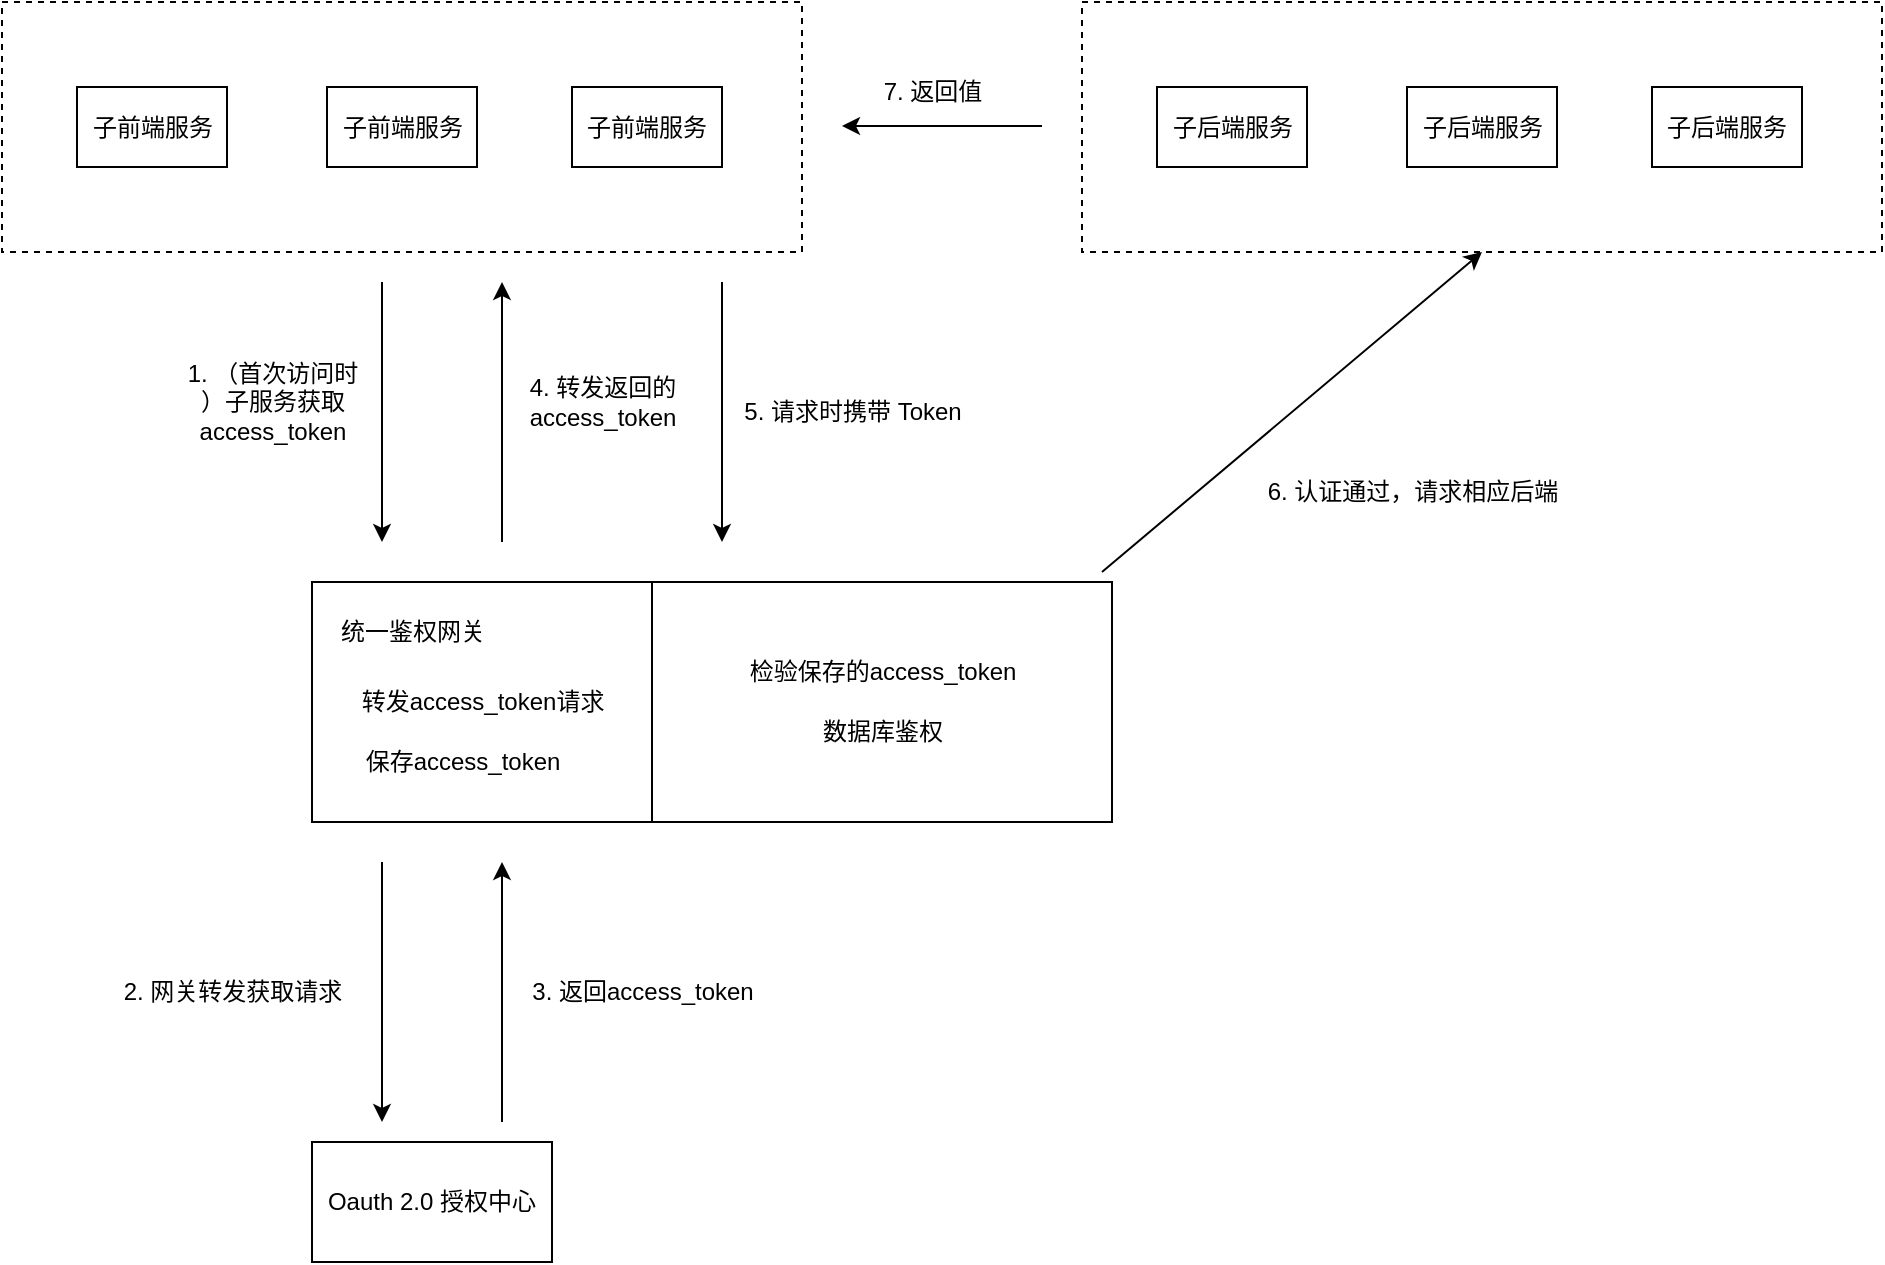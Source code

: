<mxfile version="20.8.23" type="google"><diagram name="第 1 页" id="FzNyUblUYxSqVs_TShmC"><mxGraphModel grid="1" page="1" gridSize="10" guides="1" tooltips="1" connect="1" arrows="1" fold="1" pageScale="1" pageWidth="827" pageHeight="1169" math="0" shadow="0"><root><mxCell id="0"/><mxCell id="1" parent="0"/><mxCell id="93IG5AazfnfRY-V_SdZ2-6" value="" style="rounded=0;whiteSpace=wrap;html=1;dashed=1;fillColor=none;" vertex="1" parent="1"><mxGeometry x="360" y="190" width="400" height="125" as="geometry"/></mxCell><mxCell id="93IG5AazfnfRY-V_SdZ2-1" value="子后端服务" style="rounded=0;whiteSpace=wrap;html=1;rotation=0;" vertex="1" parent="1"><mxGeometry x="397.5" y="232.5" width="75" height="40" as="geometry"/></mxCell><mxCell id="93IG5AazfnfRY-V_SdZ2-3" value="" style="rounded=0;whiteSpace=wrap;html=1;rotation=-90;" vertex="1" parent="1"><mxGeometry x="1.25" y="453.75" width="120" height="172.5" as="geometry"/></mxCell><mxCell id="93IG5AazfnfRY-V_SdZ2-4" value="统一鉴权网关" style="text;html=1;align=center;verticalAlign=middle;resizable=0;points=[];autosize=1;strokeColor=none;fillColor=none;" vertex="1" parent="1"><mxGeometry x="-25" y="490" width="100" height="30" as="geometry"/></mxCell><mxCell id="93IG5AazfnfRY-V_SdZ2-5" value="转发access_token请求" style="text;html=1;align=center;verticalAlign=middle;resizable=0;points=[];autosize=1;strokeColor=none;fillColor=none;" vertex="1" parent="1"><mxGeometry x="-10" y="525" width="140" height="30" as="geometry"/></mxCell><mxCell id="93IG5AazfnfRY-V_SdZ2-7" value="" style="endArrow=classic;html=1;rounded=0;" edge="1" parent="1"><mxGeometry width="50" height="50" relative="1" as="geometry"><mxPoint x="10" y="330" as="sourcePoint"/><mxPoint x="10" y="460" as="targetPoint"/></mxGeometry></mxCell><mxCell id="93IG5AazfnfRY-V_SdZ2-8" value="" style="endArrow=classic;html=1;rounded=0;" edge="1" parent="1"><mxGeometry width="50" height="50" relative="1" as="geometry"><mxPoint x="70" y="460" as="sourcePoint"/><mxPoint x="70" y="330" as="targetPoint"/></mxGeometry></mxCell><mxCell id="93IG5AazfnfRY-V_SdZ2-9" value="1. （首次访问时&lt;br&gt;）子服务获取&lt;br&gt;access_token" style="text;html=1;align=center;verticalAlign=middle;resizable=0;points=[];autosize=1;strokeColor=none;fillColor=none;" vertex="1" parent="1"><mxGeometry x="-100" y="360" width="110" height="60" as="geometry"/></mxCell><mxCell id="93IG5AazfnfRY-V_SdZ2-10" value="2. 网关转发获取请求" style="text;html=1;align=center;verticalAlign=middle;resizable=0;points=[];autosize=1;strokeColor=none;fillColor=none;" vertex="1" parent="1"><mxGeometry x="-130" y="670" width="130" height="30" as="geometry"/></mxCell><mxCell id="93IG5AazfnfRY-V_SdZ2-11" value="Oauth 2.0 授权中心" style="rounded=0;whiteSpace=wrap;html=1;fillColor=none;" vertex="1" parent="1"><mxGeometry x="-25" y="760" width="120" height="60" as="geometry"/></mxCell><mxCell id="93IG5AazfnfRY-V_SdZ2-12" value="" style="endArrow=classic;html=1;rounded=0;" edge="1" parent="1"><mxGeometry width="50" height="50" relative="1" as="geometry"><mxPoint x="10" y="620" as="sourcePoint"/><mxPoint x="10" y="750" as="targetPoint"/></mxGeometry></mxCell><mxCell id="93IG5AazfnfRY-V_SdZ2-14" value="" style="endArrow=classic;html=1;rounded=0;" edge="1" parent="1"><mxGeometry width="50" height="50" relative="1" as="geometry"><mxPoint x="70" y="750" as="sourcePoint"/><mxPoint x="70" y="620" as="targetPoint"/></mxGeometry></mxCell><mxCell id="93IG5AazfnfRY-V_SdZ2-15" value="3. 返回access_token" style="text;html=1;align=center;verticalAlign=middle;resizable=0;points=[];autosize=1;strokeColor=none;fillColor=none;" vertex="1" parent="1"><mxGeometry x="75" y="670" width="130" height="30" as="geometry"/></mxCell><mxCell id="93IG5AazfnfRY-V_SdZ2-16" value="" style="endArrow=classic;html=1;rounded=0;" edge="1" parent="1"><mxGeometry width="50" height="50" relative="1" as="geometry"><mxPoint x="180" y="330" as="sourcePoint"/><mxPoint x="180" y="460" as="targetPoint"/></mxGeometry></mxCell><mxCell id="93IG5AazfnfRY-V_SdZ2-17" value="4. 转发返回的&lt;br&gt;access_token" style="text;html=1;align=center;verticalAlign=middle;resizable=0;points=[];autosize=1;strokeColor=none;fillColor=none;" vertex="1" parent="1"><mxGeometry x="70" y="370" width="100" height="40" as="geometry"/></mxCell><mxCell id="93IG5AazfnfRY-V_SdZ2-19" value="保存access_token" style="text;html=1;align=center;verticalAlign=middle;resizable=0;points=[];autosize=1;strokeColor=none;fillColor=none;" vertex="1" parent="1"><mxGeometry x="-10" y="555" width="120" height="30" as="geometry"/></mxCell><mxCell id="93IG5AazfnfRY-V_SdZ2-21" value="" style="rounded=0;whiteSpace=wrap;html=1;rotation=-90;" vertex="1" parent="1"><mxGeometry x="200" y="425" width="120" height="230" as="geometry"/></mxCell><mxCell id="93IG5AazfnfRY-V_SdZ2-22" value="检验保存的access_token" style="text;html=1;align=center;verticalAlign=middle;resizable=0;points=[];autosize=1;strokeColor=none;fillColor=none;" vertex="1" parent="1"><mxGeometry x="180" y="510" width="160" height="30" as="geometry"/></mxCell><mxCell id="93IG5AazfnfRY-V_SdZ2-23" value="数据库鉴权" style="text;html=1;align=center;verticalAlign=middle;resizable=0;points=[];autosize=1;strokeColor=none;fillColor=none;" vertex="1" parent="1"><mxGeometry x="220" y="540" width="80" height="30" as="geometry"/></mxCell><mxCell id="93IG5AazfnfRY-V_SdZ2-24" value="子后端服务" style="rounded=0;whiteSpace=wrap;html=1;rotation=0;" vertex="1" parent="1"><mxGeometry x="522.5" y="232.5" width="75" height="40" as="geometry"/></mxCell><mxCell id="93IG5AazfnfRY-V_SdZ2-25" value="子后端服务" style="rounded=0;whiteSpace=wrap;html=1;rotation=0;" vertex="1" parent="1"><mxGeometry x="645" y="232.5" width="75" height="40" as="geometry"/></mxCell><mxCell id="93IG5AazfnfRY-V_SdZ2-27" value="" style="rounded=0;whiteSpace=wrap;html=1;dashed=1;fillColor=none;" vertex="1" parent="1"><mxGeometry x="-180" y="190" width="400" height="125" as="geometry"/></mxCell><mxCell id="93IG5AazfnfRY-V_SdZ2-28" value="子前端服务" style="rounded=0;whiteSpace=wrap;html=1;rotation=0;" vertex="1" parent="1"><mxGeometry x="-142.5" y="232.5" width="75" height="40" as="geometry"/></mxCell><mxCell id="93IG5AazfnfRY-V_SdZ2-29" value="子前端服务" style="rounded=0;whiteSpace=wrap;html=1;rotation=0;" vertex="1" parent="1"><mxGeometry x="-17.5" y="232.5" width="75" height="40" as="geometry"/></mxCell><mxCell id="93IG5AazfnfRY-V_SdZ2-30" value="子前端服务" style="rounded=0;whiteSpace=wrap;html=1;rotation=0;" vertex="1" parent="1"><mxGeometry x="105" y="232.5" width="75" height="40" as="geometry"/></mxCell><mxCell id="93IG5AazfnfRY-V_SdZ2-31" value="5. 请求时携带 Token" style="text;html=1;align=center;verticalAlign=middle;resizable=0;points=[];autosize=1;strokeColor=none;fillColor=none;" vertex="1" parent="1"><mxGeometry x="180" y="380" width="130" height="30" as="geometry"/></mxCell><mxCell id="93IG5AazfnfRY-V_SdZ2-32" value="" style="endArrow=classic;html=1;rounded=0;entryX=0.5;entryY=1;entryDx=0;entryDy=0;" edge="1" parent="1" target="93IG5AazfnfRY-V_SdZ2-6"><mxGeometry width="50" height="50" relative="1" as="geometry"><mxPoint x="370" y="475" as="sourcePoint"/><mxPoint x="420" y="425" as="targetPoint"/></mxGeometry></mxCell><mxCell id="93IG5AazfnfRY-V_SdZ2-33" value="6. 认证通过，请求相应后端" style="text;html=1;align=center;verticalAlign=middle;resizable=0;points=[];autosize=1;strokeColor=none;fillColor=none;" vertex="1" parent="1"><mxGeometry x="440" y="420" width="170" height="30" as="geometry"/></mxCell><mxCell id="93IG5AazfnfRY-V_SdZ2-34" value="" style="endArrow=classic;html=1;rounded=0;" edge="1" parent="1"><mxGeometry width="50" height="50" relative="1" as="geometry"><mxPoint x="340" y="252" as="sourcePoint"/><mxPoint x="240" y="252" as="targetPoint"/></mxGeometry></mxCell><mxCell id="93IG5AazfnfRY-V_SdZ2-35" value="7. 返回值" style="text;html=1;align=center;verticalAlign=middle;resizable=0;points=[];autosize=1;strokeColor=none;fillColor=none;" vertex="1" parent="1"><mxGeometry x="250" y="220" width="70" height="30" as="geometry"/></mxCell></root></mxGraphModel></diagram></mxfile>